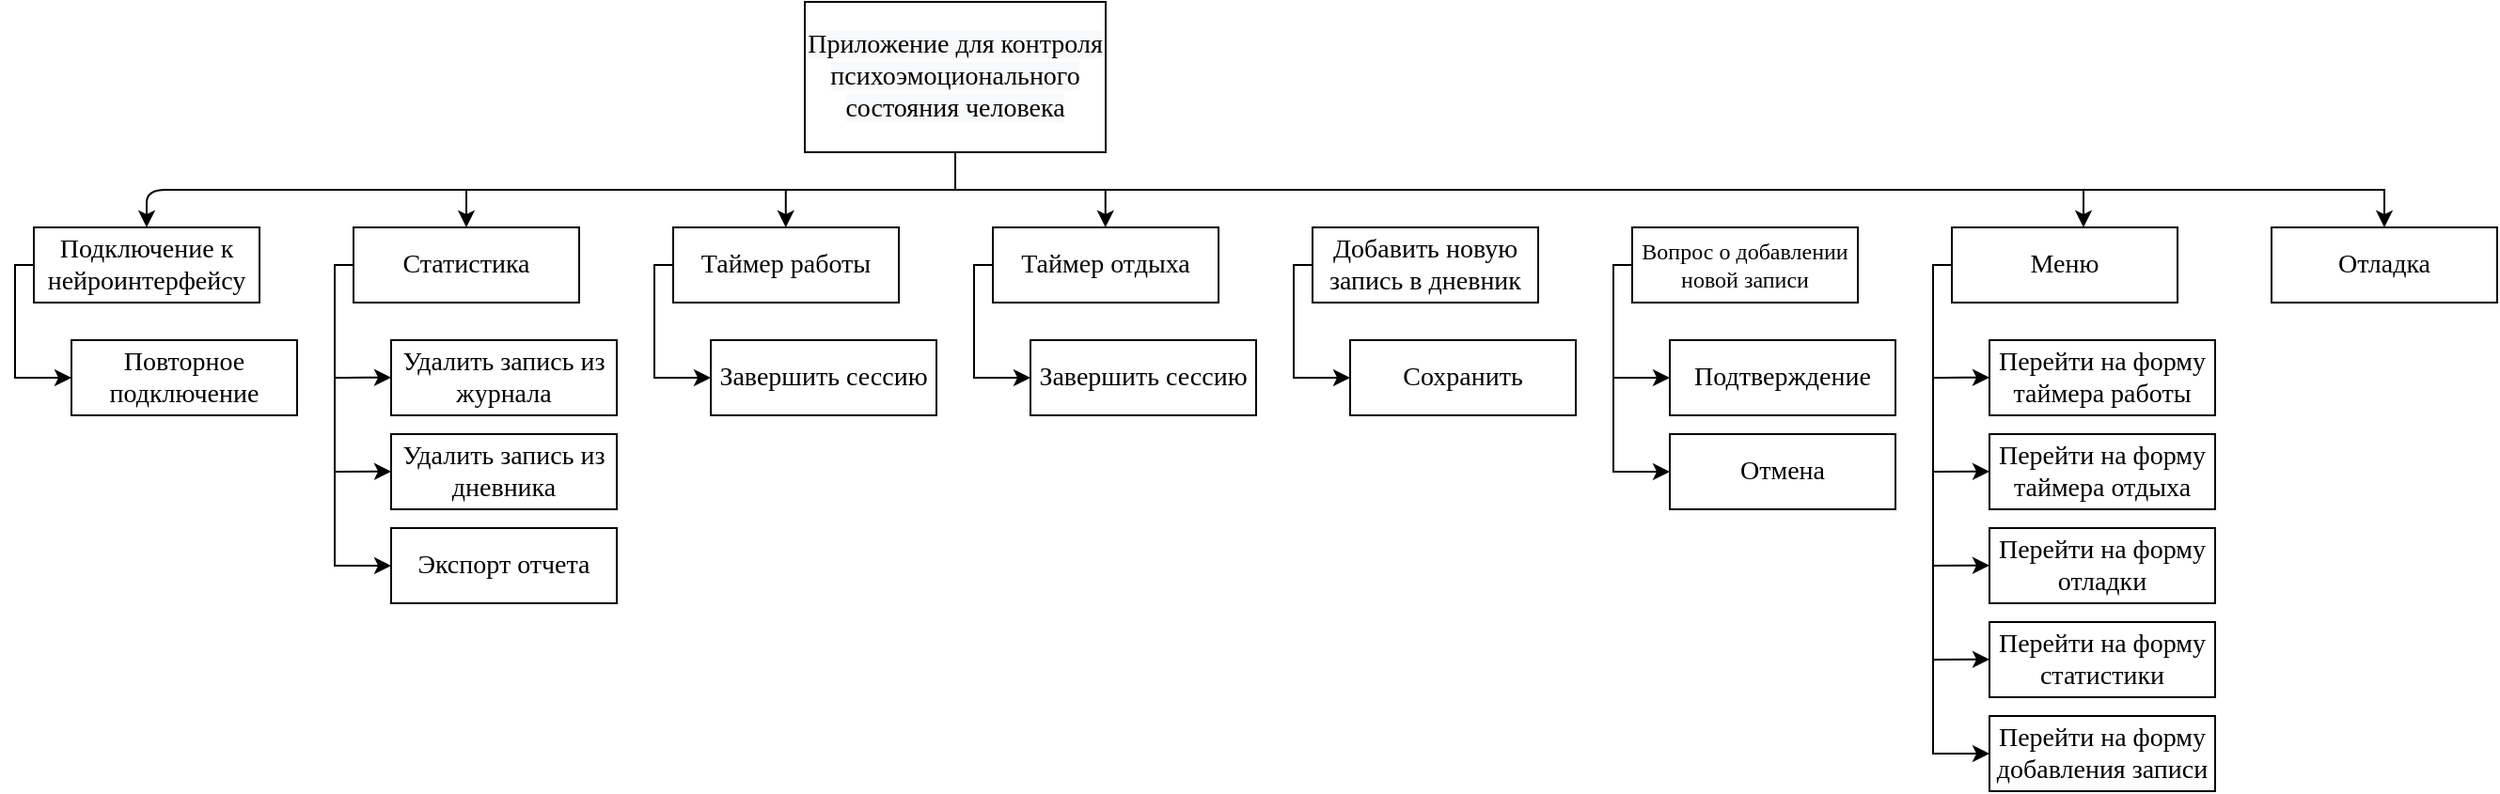 <mxfile version="14.6.13" type="device"><diagram id="41m0xjkho7T3Z1mjl7k0" name="Page-1"><mxGraphModel dx="1865" dy="548" grid="1" gridSize="10" guides="1" tooltips="1" connect="1" arrows="1" fold="1" page="1" pageScale="1" pageWidth="827" pageHeight="1169" math="0" shadow="0"><root><mxCell id="0"/><mxCell id="1" parent="0"/><mxCell id="FGWCgVJtzAcqQlPDGIGP-1" value="&lt;span style=&quot;color: rgb(0 , 0 , 0) ; font-family: &amp;#34;times new roman&amp;#34; ; font-size: 14px ; font-style: normal ; font-weight: 400 ; letter-spacing: normal ; text-align: center ; text-indent: 0px ; text-transform: none ; word-spacing: 0px ; background-color: rgb(248 , 249 , 250) ; display: inline ; float: none&quot;&gt;Приложение для контроля&lt;/span&gt;&lt;br style=&quot;color: rgb(0 , 0 , 0) ; font-family: &amp;#34;times new roman&amp;#34; ; font-size: 14px ; font-style: normal ; font-weight: 400 ; letter-spacing: normal ; text-align: center ; text-indent: 0px ; text-transform: none ; word-spacing: 0px ; background-color: rgb(248 , 249 , 250)&quot;&gt;&lt;span style=&quot;color: rgb(0 , 0 , 0) ; font-family: &amp;#34;times new roman&amp;#34; ; font-size: 14px ; font-style: normal ; font-weight: 400 ; letter-spacing: normal ; text-align: center ; text-indent: 0px ; text-transform: none ; word-spacing: 0px ; background-color: rgb(248 , 249 , 250) ; display: inline ; float: none&quot;&gt;психоэмоционального состояния человека&lt;/span&gt;" style="rounded=0;whiteSpace=wrap;html=1;fontSize=14;fontFamily=Times New Roman;" parent="1" vertex="1"><mxGeometry x="410" y="40" width="160" height="80" as="geometry"/></mxCell><mxCell id="FGWCgVJtzAcqQlPDGIGP-2" value="Подключение к нейроинтерфейсу" style="rounded=0;whiteSpace=wrap;html=1;fontFamily=Times New Roman;fontSize=14;" parent="1" vertex="1"><mxGeometry y="160" width="120" height="40" as="geometry"/></mxCell><mxCell id="FGWCgVJtzAcqQlPDGIGP-3" value="Отладка" style="rounded=0;whiteSpace=wrap;html=1;fontFamily=Times New Roman;fontSize=14;" parent="1" vertex="1"><mxGeometry x="1190" y="160" width="120" height="40" as="geometry"/></mxCell><mxCell id="FGWCgVJtzAcqQlPDGIGP-4" value="Таймер работы" style="rounded=0;whiteSpace=wrap;html=1;fontFamily=Times New Roman;fontSize=14;" parent="1" vertex="1"><mxGeometry x="340" y="160" width="120" height="40" as="geometry"/></mxCell><mxCell id="FGWCgVJtzAcqQlPDGIGP-5" value="Таймер отдыха" style="rounded=0;whiteSpace=wrap;html=1;fontFamily=Times New Roman;fontSize=14;" parent="1" vertex="1"><mxGeometry x="510" y="160" width="120" height="40" as="geometry"/></mxCell><mxCell id="FGWCgVJtzAcqQlPDGIGP-6" value="Статистика" style="rounded=0;whiteSpace=wrap;html=1;fontFamily=Times New Roman;fontSize=14;" parent="1" vertex="1"><mxGeometry x="170" y="160" width="120" height="40" as="geometry"/></mxCell><mxCell id="FGWCgVJtzAcqQlPDGIGP-7" value="Повторное подключение" style="rounded=0;whiteSpace=wrap;html=1;fontFamily=Times New Roman;fontSize=14;" parent="1" vertex="1"><mxGeometry x="20" y="220" width="120" height="40" as="geometry"/></mxCell><mxCell id="FGWCgVJtzAcqQlPDGIGP-8" value="" style="endArrow=classic;html=1;fontFamily=Times New Roman;fontSize=14;entryX=0;entryY=0.5;entryDx=0;entryDy=0;exitX=0;exitY=0.5;exitDx=0;exitDy=0;rounded=0;" parent="1" source="FGWCgVJtzAcqQlPDGIGP-2" target="FGWCgVJtzAcqQlPDGIGP-7" edge="1"><mxGeometry width="50" height="50" relative="1" as="geometry"><mxPoint x="140" y="100" as="sourcePoint"/><mxPoint x="440" y="80" as="targetPoint"/><Array as="points"><mxPoint x="-10" y="180"/><mxPoint x="-10" y="240"/></Array></mxGeometry></mxCell><mxCell id="FGWCgVJtzAcqQlPDGIGP-11" value="" style="endArrow=classic;html=1;fontFamily=Times New Roman;fontSize=14;entryX=0;entryY=0.5;entryDx=0;entryDy=0;exitX=0;exitY=0.5;exitDx=0;exitDy=0;rounded=0;" parent="1" edge="1"><mxGeometry width="50" height="50" relative="1" as="geometry"><mxPoint x="340" y="180" as="sourcePoint"/><mxPoint x="360" y="240" as="targetPoint"/><Array as="points"><mxPoint x="330" y="180"/><mxPoint x="330" y="240"/></Array></mxGeometry></mxCell><mxCell id="FGWCgVJtzAcqQlPDGIGP-12" value="Завершить сессию" style="rounded=0;whiteSpace=wrap;html=1;fontFamily=Times New Roman;fontSize=14;" parent="1" vertex="1"><mxGeometry x="360" y="220" width="120" height="40" as="geometry"/></mxCell><mxCell id="FGWCgVJtzAcqQlPDGIGP-13" value="" style="endArrow=classic;html=1;fontFamily=Times New Roman;fontSize=14;entryX=0;entryY=0.5;entryDx=0;entryDy=0;exitX=0;exitY=0.5;exitDx=0;exitDy=0;rounded=0;" parent="1" edge="1"><mxGeometry width="50" height="50" relative="1" as="geometry"><mxPoint x="510" y="180" as="sourcePoint"/><mxPoint x="530" y="240" as="targetPoint"/><Array as="points"><mxPoint x="500" y="180"/><mxPoint x="500" y="240"/></Array></mxGeometry></mxCell><mxCell id="FGWCgVJtzAcqQlPDGIGP-14" value="Завершить сессию" style="rounded=0;whiteSpace=wrap;html=1;fontFamily=Times New Roman;fontSize=14;" parent="1" vertex="1"><mxGeometry x="530" y="220" width="120" height="40" as="geometry"/></mxCell><mxCell id="FGWCgVJtzAcqQlPDGIGP-15" value="" style="endArrow=classic;html=1;fontFamily=Times New Roman;fontSize=14;exitX=0;exitY=0.5;exitDx=0;exitDy=0;rounded=0;entryX=0;entryY=0.5;entryDx=0;entryDy=0;" parent="1" target="FGWCgVJtzAcqQlPDGIGP-19" edge="1"><mxGeometry width="50" height="50" relative="1" as="geometry"><mxPoint x="170.0" y="180.0" as="sourcePoint"/><mxPoint x="190" y="390" as="targetPoint"/><Array as="points"><mxPoint x="160" y="180"/><mxPoint x="160" y="340"/></Array></mxGeometry></mxCell><mxCell id="FGWCgVJtzAcqQlPDGIGP-17" value="Удалить запись из журнала" style="rounded=0;whiteSpace=wrap;html=1;fontFamily=Times New Roman;fontSize=14;" parent="1" vertex="1"><mxGeometry x="190" y="220" width="120" height="40" as="geometry"/></mxCell><mxCell id="FGWCgVJtzAcqQlPDGIGP-18" value="Удалить запись из дневника" style="rounded=0;whiteSpace=wrap;html=1;fontFamily=Times New Roman;fontSize=14;" parent="1" vertex="1"><mxGeometry x="190" y="270" width="120" height="40" as="geometry"/></mxCell><mxCell id="FGWCgVJtzAcqQlPDGIGP-19" value="Экспорт отчета" style="rounded=0;whiteSpace=wrap;html=1;fontFamily=Times New Roman;fontSize=14;" parent="1" vertex="1"><mxGeometry x="190" y="320" width="120" height="40" as="geometry"/></mxCell><mxCell id="FGWCgVJtzAcqQlPDGIGP-21" value="" style="endArrow=classic;html=1;fontFamily=Times New Roman;fontSize=14;entryX=0;entryY=0.5;entryDx=0;entryDy=0;" parent="1" edge="1"><mxGeometry width="50" height="50" relative="1" as="geometry"><mxPoint x="160" y="240" as="sourcePoint"/><mxPoint x="190" y="239.88" as="targetPoint"/><Array as="points"><mxPoint x="170" y="239.88"/></Array></mxGeometry></mxCell><mxCell id="FGWCgVJtzAcqQlPDGIGP-22" value="" style="endArrow=classic;html=1;fontFamily=Times New Roman;fontSize=14;entryX=0;entryY=0.5;entryDx=0;entryDy=0;" parent="1" edge="1"><mxGeometry width="50" height="50" relative="1" as="geometry"><mxPoint x="160" y="290" as="sourcePoint"/><mxPoint x="190" y="289.88" as="targetPoint"/></mxGeometry></mxCell><mxCell id="FGWCgVJtzAcqQlPDGIGP-24" value="Меню" style="rounded=0;whiteSpace=wrap;html=1;fontFamily=Times New Roman;fontSize=14;" parent="1" vertex="1"><mxGeometry x="1020" y="160" width="120" height="40" as="geometry"/></mxCell><mxCell id="FGWCgVJtzAcqQlPDGIGP-25" value="" style="endArrow=classic;html=1;fontFamily=Times New Roman;fontSize=14;exitX=0;exitY=0.5;exitDx=0;exitDy=0;rounded=0;entryX=0;entryY=0.5;entryDx=0;entryDy=0;" parent="1" target="FGWCgVJtzAcqQlPDGIGP-28" edge="1"><mxGeometry width="50" height="50" relative="1" as="geometry"><mxPoint x="1020.0" y="180.0" as="sourcePoint"/><mxPoint x="1040" y="390" as="targetPoint"/><Array as="points"><mxPoint x="1010" y="180"/><mxPoint x="1010" y="440"/></Array></mxGeometry></mxCell><mxCell id="FGWCgVJtzAcqQlPDGIGP-26" value="Перейти на форму таймера работы" style="rounded=0;whiteSpace=wrap;html=1;fontFamily=Times New Roman;fontSize=14;" parent="1" vertex="1"><mxGeometry x="1040" y="220" width="120" height="40" as="geometry"/></mxCell><mxCell id="FGWCgVJtzAcqQlPDGIGP-27" value="Перейти на форму таймера отдыха" style="rounded=0;whiteSpace=wrap;html=1;fontFamily=Times New Roman;fontSize=14;" parent="1" vertex="1"><mxGeometry x="1040" y="270" width="120" height="40" as="geometry"/></mxCell><mxCell id="FGWCgVJtzAcqQlPDGIGP-28" value="Перейти на форму добавления записи" style="rounded=0;whiteSpace=wrap;html=1;fontFamily=Times New Roman;fontSize=14;" parent="1" vertex="1"><mxGeometry x="1040" y="420" width="120" height="40" as="geometry"/></mxCell><mxCell id="FGWCgVJtzAcqQlPDGIGP-29" value="" style="endArrow=classic;html=1;fontFamily=Times New Roman;fontSize=14;entryX=0;entryY=0.5;entryDx=0;entryDy=0;" parent="1" edge="1"><mxGeometry width="50" height="50" relative="1" as="geometry"><mxPoint x="1010" y="240" as="sourcePoint"/><mxPoint x="1040" y="239.88" as="targetPoint"/><Array as="points"><mxPoint x="1020" y="239.88"/></Array></mxGeometry></mxCell><mxCell id="FGWCgVJtzAcqQlPDGIGP-30" value="" style="endArrow=classic;html=1;fontFamily=Times New Roman;fontSize=14;entryX=0;entryY=0.5;entryDx=0;entryDy=0;" parent="1" edge="1"><mxGeometry width="50" height="50" relative="1" as="geometry"><mxPoint x="1010" y="290" as="sourcePoint"/><mxPoint x="1040" y="289.88" as="targetPoint"/></mxGeometry></mxCell><mxCell id="FGWCgVJtzAcqQlPDGIGP-31" value="Перейти на форму отладки" style="rounded=0;whiteSpace=wrap;html=1;fontFamily=Times New Roman;fontSize=14;" parent="1" vertex="1"><mxGeometry x="1040" y="320" width="120" height="40" as="geometry"/></mxCell><mxCell id="FGWCgVJtzAcqQlPDGIGP-32" value="" style="endArrow=classic;html=1;fontFamily=Times New Roman;fontSize=14;entryX=0;entryY=0.5;entryDx=0;entryDy=0;" parent="1" edge="1"><mxGeometry width="50" height="50" relative="1" as="geometry"><mxPoint x="1010" y="340" as="sourcePoint"/><mxPoint x="1040" y="339.88" as="targetPoint"/></mxGeometry></mxCell><mxCell id="FGWCgVJtzAcqQlPDGIGP-33" value="Перейти на форму статистики" style="rounded=0;whiteSpace=wrap;html=1;fontFamily=Times New Roman;fontSize=14;" parent="1" vertex="1"><mxGeometry x="1040" y="370" width="120" height="40" as="geometry"/></mxCell><mxCell id="FGWCgVJtzAcqQlPDGIGP-34" value="" style="endArrow=classic;html=1;fontFamily=Times New Roman;fontSize=14;entryX=0;entryY=0.5;entryDx=0;entryDy=0;" parent="1" edge="1"><mxGeometry width="50" height="50" relative="1" as="geometry"><mxPoint x="1010" y="390" as="sourcePoint"/><mxPoint x="1040" y="389.88" as="targetPoint"/></mxGeometry></mxCell><mxCell id="FGWCgVJtzAcqQlPDGIGP-35" value="" style="endArrow=classic;html=1;fontFamily=Times New Roman;fontSize=14;exitX=0.5;exitY=1;exitDx=0;exitDy=0;entryX=0.5;entryY=0;entryDx=0;entryDy=0;rounded=0;" parent="1" source="FGWCgVJtzAcqQlPDGIGP-1" target="FGWCgVJtzAcqQlPDGIGP-3" edge="1"><mxGeometry width="50" height="50" relative="1" as="geometry"><mxPoint x="430" y="260" as="sourcePoint"/><mxPoint x="470" y="140" as="targetPoint"/><Array as="points"><mxPoint x="490" y="140"/><mxPoint x="1250" y="140"/></Array></mxGeometry></mxCell><mxCell id="FGWCgVJtzAcqQlPDGIGP-36" value="" style="endArrow=classic;html=1;fontFamily=Times New Roman;fontSize=14;entryX=0.5;entryY=0;entryDx=0;entryDy=0;" parent="1" target="FGWCgVJtzAcqQlPDGIGP-2" edge="1"><mxGeometry width="50" height="50" relative="1" as="geometry"><mxPoint x="490" y="140" as="sourcePoint"/><mxPoint x="480" y="210" as="targetPoint"/><Array as="points"><mxPoint x="60" y="140"/></Array></mxGeometry></mxCell><mxCell id="FGWCgVJtzAcqQlPDGIGP-37" value="" style="endArrow=classic;html=1;fontFamily=Times New Roman;fontSize=14;entryX=0.5;entryY=0;entryDx=0;entryDy=0;" parent="1" target="FGWCgVJtzAcqQlPDGIGP-6" edge="1"><mxGeometry width="50" height="50" relative="1" as="geometry"><mxPoint x="230" y="140" as="sourcePoint"/><mxPoint x="480" y="210" as="targetPoint"/></mxGeometry></mxCell><mxCell id="FGWCgVJtzAcqQlPDGIGP-38" value="" style="endArrow=classic;html=1;fontFamily=Times New Roman;fontSize=14;entryX=0.5;entryY=0;entryDx=0;entryDy=0;" parent="1" edge="1"><mxGeometry width="50" height="50" relative="1" as="geometry"><mxPoint x="399.88" y="140" as="sourcePoint"/><mxPoint x="399.88" y="160" as="targetPoint"/></mxGeometry></mxCell><mxCell id="FGWCgVJtzAcqQlPDGIGP-39" value="" style="endArrow=classic;html=1;fontFamily=Times New Roman;fontSize=14;entryX=0.5;entryY=0;entryDx=0;entryDy=0;" parent="1" edge="1"><mxGeometry width="50" height="50" relative="1" as="geometry"><mxPoint x="569.88" y="140" as="sourcePoint"/><mxPoint x="569.88" y="160" as="targetPoint"/></mxGeometry></mxCell><mxCell id="FGWCgVJtzAcqQlPDGIGP-40" value="" style="endArrow=classic;html=1;fontFamily=Times New Roman;fontSize=14;entryX=0.5;entryY=0;entryDx=0;entryDy=0;" parent="1" edge="1"><mxGeometry width="50" height="50" relative="1" as="geometry"><mxPoint x="1090" y="140" as="sourcePoint"/><mxPoint x="1090" y="160" as="targetPoint"/></mxGeometry></mxCell><mxCell id="wEYWg9YljNhC5P6vE2Gm-2" value="Добавить новую запись в дневник" style="rounded=0;whiteSpace=wrap;html=1;fontFamily=Times New Roman;fontSize=14;" vertex="1" parent="1"><mxGeometry x="680" y="160" width="120" height="40" as="geometry"/></mxCell><mxCell id="wEYWg9YljNhC5P6vE2Gm-3" value="Вопрос о добавлении новой записи" style="rounded=0;whiteSpace=wrap;html=1;fontFamily=Times New Roman;fontSize=12;" vertex="1" parent="1"><mxGeometry x="850" y="160" width="120" height="40" as="geometry"/></mxCell><mxCell id="wEYWg9YljNhC5P6vE2Gm-4" value="Сохранить" style="rounded=0;whiteSpace=wrap;html=1;fontFamily=Times New Roman;fontSize=14;" vertex="1" parent="1"><mxGeometry x="700" y="220" width="120" height="40" as="geometry"/></mxCell><mxCell id="wEYWg9YljNhC5P6vE2Gm-5" value="" style="endArrow=classic;html=1;fontFamily=Times New Roman;fontSize=14;entryX=0;entryY=0.5;entryDx=0;entryDy=0;exitX=0;exitY=0.5;exitDx=0;exitDy=0;rounded=0;" edge="1" parent="1"><mxGeometry width="50" height="50" relative="1" as="geometry"><mxPoint x="680" y="180" as="sourcePoint"/><mxPoint x="700" y="240" as="targetPoint"/><Array as="points"><mxPoint x="670" y="180"/><mxPoint x="670" y="240"/></Array></mxGeometry></mxCell><mxCell id="wEYWg9YljNhC5P6vE2Gm-6" value="Подтверждение" style="rounded=0;whiteSpace=wrap;html=1;fontFamily=Times New Roman;fontSize=14;" vertex="1" parent="1"><mxGeometry x="870" y="220" width="120" height="40" as="geometry"/></mxCell><mxCell id="wEYWg9YljNhC5P6vE2Gm-7" value="" style="endArrow=classic;html=1;fontFamily=Times New Roman;fontSize=14;entryX=0;entryY=0.5;entryDx=0;entryDy=0;exitX=0;exitY=0.5;exitDx=0;exitDy=0;rounded=0;" edge="1" parent="1" target="wEYWg9YljNhC5P6vE2Gm-8"><mxGeometry width="50" height="50" relative="1" as="geometry"><mxPoint x="850" y="180" as="sourcePoint"/><mxPoint x="870" y="240" as="targetPoint"/><Array as="points"><mxPoint x="840" y="180"/><mxPoint x="840" y="240"/><mxPoint x="840" y="290"/></Array></mxGeometry></mxCell><mxCell id="wEYWg9YljNhC5P6vE2Gm-8" value="Отмена" style="rounded=0;whiteSpace=wrap;html=1;fontFamily=Times New Roman;fontSize=14;" vertex="1" parent="1"><mxGeometry x="870" y="270" width="120" height="40" as="geometry"/></mxCell><mxCell id="wEYWg9YljNhC5P6vE2Gm-9" value="" style="endArrow=classic;html=1;fontSize=12;entryX=0;entryY=0.5;entryDx=0;entryDy=0;" edge="1" parent="1" target="wEYWg9YljNhC5P6vE2Gm-6"><mxGeometry width="50" height="50" relative="1" as="geometry"><mxPoint x="840" y="240" as="sourcePoint"/><mxPoint x="940" y="230" as="targetPoint"/></mxGeometry></mxCell></root></mxGraphModel></diagram></mxfile>